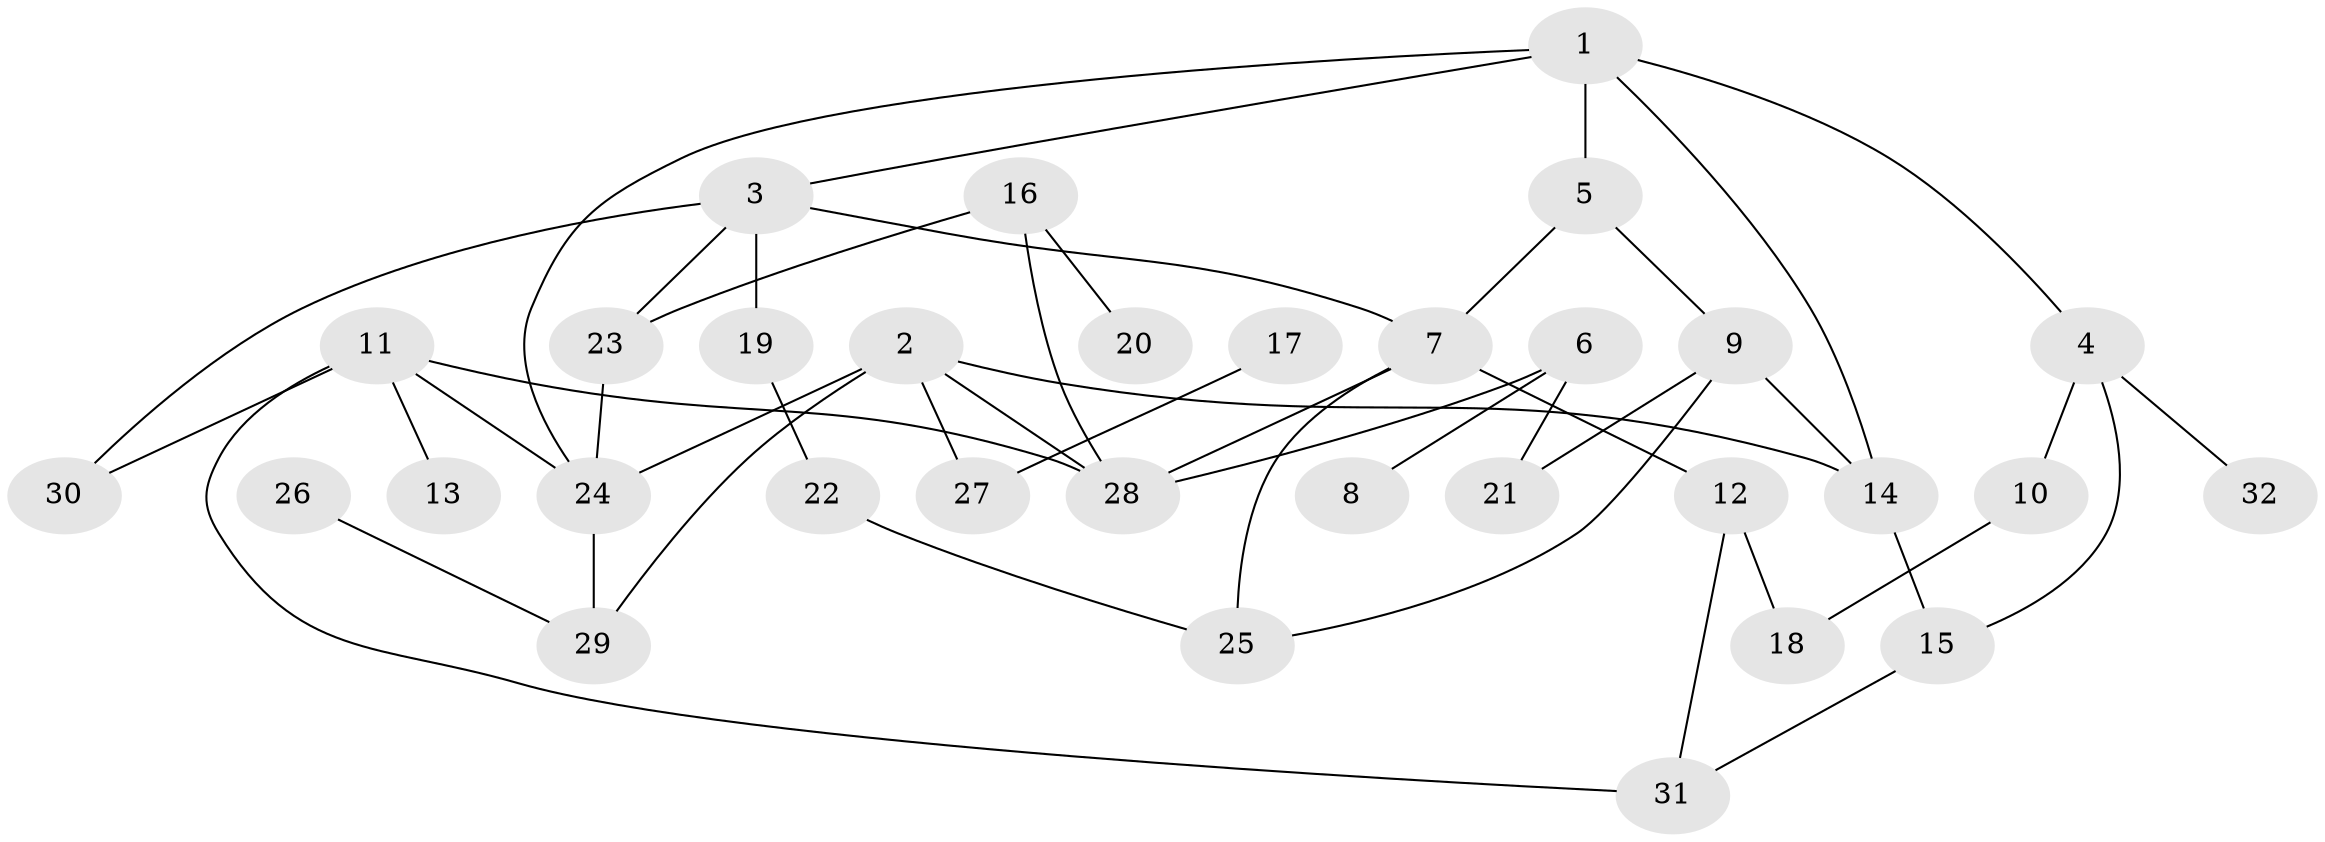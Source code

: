 // original degree distribution, {3: 0.24528301886792453, 7: 0.018867924528301886, 5: 0.05660377358490566, 4: 0.07547169811320754, 6: 0.03773584905660377, 2: 0.3584905660377358, 1: 0.20754716981132076}
// Generated by graph-tools (version 1.1) at 2025/35/03/04/25 23:35:59]
// undirected, 32 vertices, 47 edges
graph export_dot {
  node [color=gray90,style=filled];
  1;
  2;
  3;
  4;
  5;
  6;
  7;
  8;
  9;
  10;
  11;
  12;
  13;
  14;
  15;
  16;
  17;
  18;
  19;
  20;
  21;
  22;
  23;
  24;
  25;
  26;
  27;
  28;
  29;
  30;
  31;
  32;
  1 -- 3 [weight=1.0];
  1 -- 4 [weight=1.0];
  1 -- 5 [weight=1.0];
  1 -- 14 [weight=1.0];
  1 -- 24 [weight=1.0];
  2 -- 14 [weight=1.0];
  2 -- 24 [weight=1.0];
  2 -- 27 [weight=1.0];
  2 -- 28 [weight=1.0];
  2 -- 29 [weight=1.0];
  3 -- 7 [weight=1.0];
  3 -- 19 [weight=1.0];
  3 -- 23 [weight=1.0];
  3 -- 30 [weight=1.0];
  4 -- 10 [weight=1.0];
  4 -- 15 [weight=1.0];
  4 -- 32 [weight=1.0];
  5 -- 7 [weight=1.0];
  5 -- 9 [weight=1.0];
  6 -- 8 [weight=1.0];
  6 -- 21 [weight=1.0];
  6 -- 28 [weight=1.0];
  7 -- 12 [weight=1.0];
  7 -- 25 [weight=1.0];
  7 -- 28 [weight=1.0];
  9 -- 14 [weight=1.0];
  9 -- 21 [weight=1.0];
  9 -- 25 [weight=1.0];
  10 -- 18 [weight=1.0];
  11 -- 13 [weight=1.0];
  11 -- 24 [weight=2.0];
  11 -- 28 [weight=1.0];
  11 -- 30 [weight=1.0];
  11 -- 31 [weight=1.0];
  12 -- 18 [weight=1.0];
  12 -- 31 [weight=1.0];
  14 -- 15 [weight=1.0];
  15 -- 31 [weight=1.0];
  16 -- 20 [weight=1.0];
  16 -- 23 [weight=1.0];
  16 -- 28 [weight=1.0];
  17 -- 27 [weight=1.0];
  19 -- 22 [weight=1.0];
  22 -- 25 [weight=1.0];
  23 -- 24 [weight=1.0];
  24 -- 29 [weight=1.0];
  26 -- 29 [weight=1.0];
}
